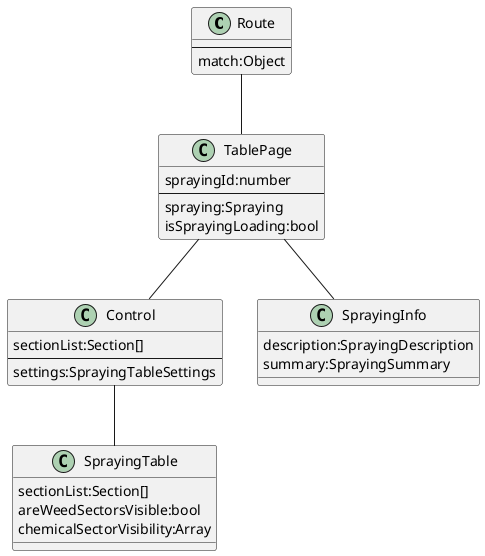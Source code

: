 @startuml

class Route {
    --
    match:Object
}

class TablePage {
    sprayingId:number
    --
    spraying:Spraying
    isSprayingLoading:bool
}

class Control {
    sectionList:Section[]
    --
    settings:SprayingTableSettings
}

class SprayingInfo {
    description:SprayingDescription
    summary:SprayingSummary
}

class SprayingTable {
    sectionList:Section[]
    areWeedSectorsVisible:bool
    chemicalSectorVisibility:Array
}

Route -- TablePage
TablePage -- Control
TablePage -- SprayingInfo
Control -- SprayingTable

@enduml
